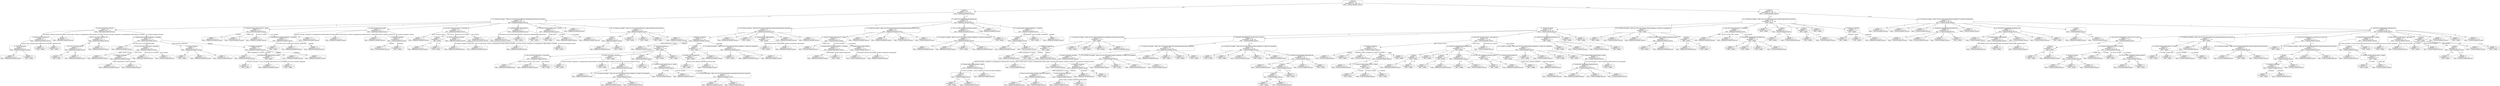 digraph "дерево решений" {
	node [shape=box style=rounded]
	node1 [label="2. Возраст
samples = 555
distribution: [187, 189, 179]
label = злокачественная опухоль"]
	node2 [label="2. Возраст
samples = 225
distribution: [153, 20, 52]
label = доброкачественная опухоль"]
	node1 -> node2 [label="< 44"]
	node3 [label="17. В течение последних 7 дней, как часто Вы практиковали умеренные физические нагрузки?
samples = 136
distribution: [108, 5, 23]
label = доброкачественная опухоль"]
	node2 -> node3 [label="< 37"]
	node4 [label="29. Каков тип Вашего питания?
samples = 56
distribution: [43, 3, 10]
label = доброкачественная опухоль"]
	node3 -> node4 [label=0]
	node5 [label="5. В какой семье Вы выросли?
samples = 9
distribution: [6, 0, 3]
label = доброкачественная опухоль"]
	node4 -> node5 [label="регулярного режима питания нет"]
	node6 [label="31. Количество родов
samples = 7
distribution: [6, 0, 1]
label = доброкачественная опухоль"]
	node5 -> node6 [label="полная семья, кровные родители"]
	node7 [label="samples = 6
distribution: [6, 0, 0]
label = доброкачественная опухоль"]
	node6 -> node7 [label=0]
	node8 [label="samples = 1
distribution: [0, 0, 1]
label = норма"]
	node6 -> node8 [label=1]
	node9 [label="samples = 1
distribution: [0, 0, 1]
label = норма"]
	node5 -> node9 [label="мать/отец одиночка"]
	node10 [label="samples = 1
distribution: [0, 0, 1]
label = норма"]
	node5 -> node10 [label="мачеха/отчим"]
	node11 [label="samples = 2
distribution: [2, 0, 0]
label = доброкачественная опухоль"]
	node4 -> node11 [label="дома готовлю редко, питаюсь в предприятиях общественного питания"]
	node12 [label="pre20. Есть ответ на вопрос 20?
samples = 25
distribution: [23, 0, 2]
label = доброкачественная опухоль"]
	node4 -> node12 [label="3-разовое питание, домашнее и в предприятиях общественного питания"]
	node13 [label="8. Есть ли у Вас дети (да/нет)?
samples = 4
distribution: [2, 0, 2]
label = доброкачественная опухоль"]
	node12 -> node13 [label="нет"]
	node14 [label="samples = 2
distribution: [0, 0, 2]
label = норма"]
	node13 -> node14 [label="нет"]
	node15 [label="samples = 2
distribution: [2, 0, 0]
label = доброкачественная опухоль"]
	node13 -> node15 [label="да"]
	node16 [label="samples = 21
distribution: [21, 0, 0]
label = доброкачественная опухоль"]
	node12 -> node16 [label="да"]
	node17 [label="13. Каковы Ваши взаимоотношения с соседями?
samples = 20
distribution: [12, 3, 5]
label = доброкачественная опухоль"]
	node4 -> node17 [label="3-4-разовое домашнее питание"]
	node18 [label="samples = 1
distribution: [1, 0, 0]
label = доброкачественная опухоль"]
	node17 -> node18 [label="я не знаю своих соседей"]
	node19 [label="14. Как часто Вы встречаетесь с друзьями?
samples = 7
distribution: [5, 2, 0]
label = доброкачественная опухоль"]
	node17 -> node19 [label="нейтральные"]
	node20 [label="samples = 3
distribution: [3, 0, 0]
label = доброкачественная опухоль"]
	node19 -> node20 [label="реже, чем раз в месяц"]
	node21 [label="3. Семейное положение
samples = 2
distribution: [1, 1, 0]
label = доброкачественная опухоль"]
	node19 -> node21 [label="раз в месяц"]
	node22 [label="samples = 1
distribution: [1, 0, 0]
label = доброкачественная опухоль"]
	node21 -> node22 [label="имею гражданского супруга"]
	node23 [label="samples = 1
distribution: [0, 1, 0]
label = злокачественная опухоль"]
	node21 -> node23 [label="замужем"]
	node24 [label="samples = 1
distribution: [1, 0, 0]
label = доброкачественная опухоль"]
	node19 -> node24 [label="несколько раз в неделю"]
	node25 [label="samples = 1
distribution: [0, 1, 0]
label = злокачественная опухоль"]
	node19 -> node25 [label="раз в неделю"]
	node26 [label="31. Количество родов
samples = 3
distribution: [1, 1, 1]
label = доброкачественная опухоль"]
	node17 -> node26 [label="очень хорошие, дружеские"]
	node27 [label="samples = 1
distribution: [0, 0, 1]
label = норма"]
	node26 -> node27 [label=0]
	node28 [label="samples = 1
distribution: [1, 0, 0]
label = доброкачественная опухоль"]
	node26 -> node28 [label=1]
	node29 [label="samples = 1
distribution: [0, 1, 0]
label = злокачественная опухоль"]
	node26 -> node29 [label=2]
	node30 [label="3. Семейное положение
samples = 9
distribution: [5, 0, 4]
label = доброкачественная опухоль"]
	node17 -> node30 [label="хорошие"]
	node31 [label="samples = 1
distribution: [1, 0, 0]
label = доброкачественная опухоль"]
	node30 -> node31 [label="имею гражданского супруга"]
	node32 [label="28. Каковы Ваши предпочтения в пище?
samples = 5
distribution: [1, 0, 4]
label = норма"]
	node30 -> node32 [label="замужем"]
	node33 [label="samples = 1
distribution: [0, 0, 1]
label = норма"]
	node32 -> node33 [label="я ем мясо или рыбу 2-3 раза в неделю"]
	node34 [label="samples = 1
distribution: [1, 0, 0]
label = доброкачественная опухоль"]
	node32 -> node34 [label="я практически не ем мясо/рыбу"]
	node35 [label="samples = 3
distribution: [0, 0, 3]
label = норма"]
	node32 -> node35 [label="я ем мясо или рыбу ежедневно"]
	node36 [label="samples = 2
distribution: [2, 0, 0]
label = доброкачественная опухоль"]
	node30 -> node36 [label="одинока"]
	node37 [label="samples = 1
distribution: [1, 0, 0]
label = доброкачественная опухоль"]
	node30 -> node37 [label="разведена"]
	node38 [label="12. Сколько человек живут вместе с Вами?
samples = 15
distribution: [13, 1, 1]
label = доброкачественная опухоль"]
	node3 -> node38 [label=1]
	node39 [label="samples = 1
distribution: [1, 0, 0]
label = доброкачественная опухоль"]
	node38 -> node39 [label="1 человек"]
	node40 [label="samples = 1
distribution: [0, 1, 0]
label = злокачественная опухоль"]
	node38 -> node40 [label="я живу одна"]
	node41 [label="samples = 4
distribution: [4, 0, 0]
label = доброкачественная опухоль"]
	node38 -> node41 [label="4 и более человек"]
	node42 [label="13. Каковы Ваши взаимоотношения с соседями?
samples = 9
distribution: [8, 0, 1]
label = доброкачественная опухоль"]
	node38 -> node42 [label="2-3 человека"]
	node43 [label="samples = 1
distribution: [0, 0, 1]
label = норма"]
	node42 -> node43 [label="я не знаю своих соседей"]
	node44 [label="samples = 3
distribution: [3, 0, 0]
label = доброкачественная опухоль"]
	node42 -> node44 [label="очень хорошие, дружеские"]
	node45 [label="samples = 5
distribution: [5, 0, 0]
label = доброкачественная опухоль"]
	node42 -> node45 [label="хорошие"]
	node46 [label="29. Каков тип Вашего питания?
samples = 16
distribution: [14, 1, 1]
label = доброкачественная опухоль"]
	node3 -> node46 [label=2]
	node47 [label="samples = 11
distribution: [11, 0, 0]
label = доброкачественная опухоль"]
	node46 -> node47 [label="3-разовое питание, домашнее и в предприятиях общественного питания"]
	node48 [label="samples = 1
distribution: [1, 0, 0]
label = доброкачественная опухоль"]
	node46 -> node48 [label="дома готовлю редко, питаюсь в предприятиях общественного питания"]
	node49 [label="samples = 2
distribution: [2, 0, 0]
label = доброкачественная опухоль"]
	node46 -> node49 [label="регулярного режима питания нет"]
	node50 [label="3. Семейное положение
samples = 2
distribution: [0, 1, 1]
label = злокачественная опухоль"]
	node46 -> node50 [label="3-4-разовое домашнее питание"]
	node51 [label="samples = 1
distribution: [0, 1, 0]
label = злокачественная опухоль"]
	node50 -> node51 [label="одинока"]
	node52 [label="samples = 1
distribution: [0, 0, 1]
label = норма"]
	node50 -> node52 [label="разведена"]
	node53 [label="14. Как часто Вы встречаетесь с друзьями?
samples = 16
distribution: [12, 0, 4]
label = доброкачественная опухоль"]
	node3 -> node53 [label=3]
	node54 [label="samples = 3
distribution: [3, 0, 0]
label = доброкачественная опухоль"]
	node53 -> node54 [label="реже, чем раз в месяц"]
	node55 [label="2. Возраст
samples = 4
distribution: [1, 0, 3]
label = норма"]
	node53 -> node55 [label="раз в месяц"]
	node56 [label="samples = 1
distribution: [1, 0, 0]
label = доброкачественная опухоль"]
	node55 -> node56 [label="< 34"]
	node57 [label="samples = 3
distribution: [0, 0, 3]
label = норма"]
	node55 -> node57 [label=">= 34"]
	node58 [label="29. Каков тип Вашего питания?
samples = 4
distribution: [3, 0, 1]
label = доброкачественная опухоль"]
	node53 -> node58 [label="несколько раз в неделю"]
	node59 [label="samples = 1
distribution: [1, 0, 0]
label = доброкачественная опухоль"]
	node58 -> node59 [label="регулярного режима питания нет"]
	node60 [label="samples = 1
distribution: [1, 0, 0]
label = доброкачественная опухоль"]
	node58 -> node60 [label="дома готовлю редко, питаюсь в предприятиях общественного питания"]
	node61 [label="samples = 1
distribution: [1, 0, 0]
label = доброкачественная опухоль"]
	node58 -> node61 [label="3-разовое питание, домашнее и в предприятиях общественного питания"]
	node62 [label="samples = 1
distribution: [0, 0, 1]
label = норма"]
	node58 -> node62 [label="3-4-разовое домашнее питание"]
	node63 [label="samples = 5
distribution: [5, 0, 0]
label = доброкачественная опухоль"]
	node53 -> node63 [label="раз в неделю"]
	node64 [label="19. Уровень Вашего образования?
samples = 11
distribution: [9, 0, 2]
label = доброкачественная опухоль"]
	node3 -> node64 [label=4]
	node65 [label="samples = 9
distribution: [9, 0, 0]
label = доброкачественная опухоль"]
	node64 -> node65 [label="законченное высшее образование"]
	node66 [label="samples = 1
distribution: [0, 0, 1]
label = норма"]
	node64 -> node66 [label="среднее специальное образование"]
	node67 [label="samples = 1
distribution: [0, 0, 1]
label = норма"]
	node64 -> node67 [label="средняя школа"]
	node68 [label="12. Сколько человек живут вместе с Вами?
samples = 6
distribution: [5, 0, 1]
label = доброкачественная опухоль"]
	node3 -> node68 [label=5]
	node69 [label="samples = 1
distribution: [0, 0, 1]
label = норма"]
	node68 -> node69 [label="я живу одна"]
	node70 [label="samples = 4
distribution: [4, 0, 0]
label = доброкачественная опухоль"]
	node68 -> node70 [label="1 человек"]
	node71 [label="samples = 1
distribution: [1, 0, 0]
label = доброкачественная опухоль"]
	node68 -> node71 [label="2-3 человека"]
	node72 [label="samples = 5
distribution: [5, 0, 0]
label = доброкачественная опухоль"]
	node3 -> node72 [label=6]
	node73 [label="16. В течение последних 7 дней, как часто Вы практиковали тяжелые физические нагрузки?
samples = 11
distribution: [7, 0, 4]
label = доброкачественная опухоль"]
	node3 -> node73 [label=7]
	node74 [label="2. Возраст
samples = 4
distribution: [3, 0, 1]
label = доброкачественная опухоль"]
	node73 -> node74 [label=0]
	node75 [label="samples = 3
distribution: [3, 0, 0]
label = доброкачественная опухоль"]
	node74 -> node75 [label="< 31"]
	node76 [label="samples = 1
distribution: [0, 0, 1]
label = норма"]
	node74 -> node76 [label=">= 31"]
	node77 [label="samples = 1
distribution: [0, 0, 1]
label = норма"]
	node73 -> node77 [label=2]
	node78 [label="samples = 1
distribution: [0, 0, 1]
label = норма"]
	node73 -> node78 [label=3]
	node79 [label="samples = 1
distribution: [0, 0, 1]
label = норма"]
	node73 -> node79 [label=4]
	node80 [label="samples = 4
distribution: [4, 0, 0]
label = доброкачественная опухоль"]
	node73 -> node80 [label=7]
	node81 [label="32. Количество прерванных беременностей
samples = 89
distribution: [45, 15, 29]
label = доброкачественная опухоль"]
	node2 -> node81 [label=">= 37"]
	node82 [label="16. В течение последних 7 дней, как часто Вы практиковали тяжелые физические нагрузки?
samples = 54
distribution: [27, 5, 22]
label = доброкачественная опухоль"]
	node81 -> node82 [label=0]
	node83 [label="3. Семейное положение
samples = 41
distribution: [21, 5, 15]
label = доброкачественная опухоль"]
	node82 -> node83 [label=0]
	node84 [label="samples = 6
distribution: [6, 0, 0]
label = доброкачественная опухоль"]
	node83 -> node84 [label="имею гражданского супруга"]
	node85 [label="31. Количество родов
samples = 23
distribution: [9, 4, 10]
label = норма"]
	node83 -> node85 [label="замужем"]
	node86 [label="14. Как часто Вы встречаетесь с друзьями?
samples = 5
distribution: [4, 0, 1]
label = доброкачественная опухоль"]
	node85 -> node86 [label=0]
	node87 [label="samples = 1
distribution: [1, 0, 0]
label = доброкачественная опухоль"]
	node86 -> node87 [label="реже, чем раз в месяц"]
	node88 [label="samples = 3
distribution: [3, 0, 0]
label = доброкачественная опухоль"]
	node86 -> node88 [label="раз в месяц"]
	node89 [label="samples = 1
distribution: [0, 0, 1]
label = норма"]
	node86 -> node89 [label="раз в неделю"]
	node90 [label="29. Каков тип Вашего питания?
samples = 7
distribution: [2, 2, 3]
label = норма"]
	node85 -> node90 [label=1]
	node91 [label="samples = 2
distribution: [0, 0, 2]
label = норма"]
	node90 -> node91 [label="3-разовое питание, домашнее и в предприятиях общественного питания"]
	node92 [label="samples = 1
distribution: [0, 0, 1]
label = норма"]
	node90 -> node92 [label="регулярного режима питания нет"]
	node93 [label="2. Возраст
samples = 4
distribution: [2, 2, 0]
label = доброкачественная опухоль"]
	node90 -> node93 [label="3-4-разовое домашнее питание"]
	node94 [label="samples = 1
distribution: [1, 0, 0]
label = доброкачественная опухоль"]
	node93 -> node94 [label="< 40"]
	node95 [label="18. В течение последних 7 дней, как часто Вы ходили пешком минимум 10 минут без перерыва?
samples = 3
distribution: [1, 2, 0]
label = злокачественная опухоль"]
	node93 -> node95 [label=">= 40"]
	node96 [label="samples = 1
distribution: [1, 0, 0]
label = доброкачественная опухоль"]
	node95 -> node96 [label=3]
	node97 [label="samples = 2
distribution: [0, 2, 0]
label = злокачественная опухоль"]
	node95 -> node97 [label=7]
	node98 [label="2. Возраст
samples = 8
distribution: [3, 2, 3]
label = доброкачественная опухоль"]
	node85 -> node98 [label=2]
	node99 [label="samples = 3
distribution: [0, 0, 3]
label = норма"]
	node98 -> node99 [label="< 39"]
	node100 [label="12. Сколько человек живут вместе с Вами?
samples = 5
distribution: [3, 2, 0]
label = доброкачественная опухоль"]
	node98 -> node100 [label=">= 39"]
	node101 [label="samples = 1
distribution: [0, 1, 0]
label = злокачественная опухоль"]
	node100 -> node101 [label="1 человек"]
	node102 [label="samples = 2
distribution: [2, 0, 0]
label = доброкачественная опухоль"]
	node100 -> node102 [label="4 и более человек"]
	node103 [label="17. В течение последних 7 дней, как часто Вы практиковали умеренные физические нагрузки?
samples = 2
distribution: [1, 1, 0]
label = доброкачественная опухоль"]
	node100 -> node103 [label="2-3 человека"]
	node104 [label="samples = 1
distribution: [1, 0, 0]
label = доброкачественная опухоль"]
	node103 -> node104 [label=0]
	node105 [label="samples = 1
distribution: [0, 1, 0]
label = злокачественная опухоль"]
	node103 -> node105 [label=2]
	node106 [label="samples = 2
distribution: [0, 0, 2]
label = норма"]
	node85 -> node106 [label=3]
	node107 [label="samples = 1
distribution: [0, 0, 1]
label = норма"]
	node85 -> node107 [label=4]
	node108 [label="2. Возраст
samples = 7
distribution: [2, 1, 4]
label = норма"]
	node83 -> node108 [label="одинока"]
	node109 [label="5. В какой семье Вы выросли?
samples = 5
distribution: [0, 1, 4]
label = норма"]
	node108 -> node109 [label="< 41"]
	node110 [label="samples = 4
distribution: [0, 0, 4]
label = норма"]
	node109 -> node110 [label="полная семья, кровные родители"]
	node111 [label="samples = 1
distribution: [0, 1, 0]
label = злокачественная опухоль"]
	node109 -> node111 [label="в детском доме"]
	node112 [label="samples = 2
distribution: [2, 0, 0]
label = доброкачественная опухоль"]
	node108 -> node112 [label=">= 41"]
	node113 [label="18. В течение последних 7 дней, как часто Вы ходили пешком минимум 10 минут без перерыва?
samples = 5
distribution: [4, 0, 1]
label = доброкачественная опухоль"]
	node83 -> node113 [label="разведена"]
	node114 [label="samples = 1
distribution: [0, 0, 1]
label = норма"]
	node113 -> node114 [label=3]
	node115 [label="samples = 1
distribution: [1, 0, 0]
label = доброкачественная опухоль"]
	node113 -> node115 [label=5]
	node116 [label="samples = 3
distribution: [3, 0, 0]
label = доброкачественная опухоль"]
	node113 -> node116 [label=7]
	node117 [label="samples = 2
distribution: [2, 0, 0]
label = доброкачественная опухоль"]
	node82 -> node117 [label=1]
	node118 [label="samples = 5
distribution: [0, 0, 5]
label = норма"]
	node82 -> node118 [label=2]
	node119 [label="19. Уровень Вашего образования?
samples = 3
distribution: [1, 0, 2]
label = норма"]
	node82 -> node119 [label=3]
	node120 [label="samples = 2
distribution: [0, 0, 2]
label = норма"]
	node119 -> node120 [label="законченное высшее образование"]
	node121 [label="samples = 1
distribution: [1, 0, 0]
label = доброкачественная опухоль"]
	node119 -> node121 [label="среднее специальное образование"]
	node122 [label="samples = 1
distribution: [1, 0, 0]
label = доброкачественная опухоль"]
	node82 -> node122 [label=4]
	node123 [label="samples = 2
distribution: [2, 0, 0]
label = доброкачественная опухоль"]
	node82 -> node123 [label=7]
	node124 [label="17. В течение последних 7 дней, как часто Вы практиковали умеренные физические нагрузки?
samples = 18
distribution: [9, 8, 1]
label = доброкачественная опухоль"]
	node81 -> node124 [label=1]
	node125 [label="12. Сколько человек живут вместе с Вами?
samples = 9
distribution: [3, 5, 1]
label = злокачественная опухоль"]
	node124 -> node125 [label=0]
	node126 [label="samples = 1
distribution: [0, 1, 0]
label = злокачественная опухоль"]
	node125 -> node126 [label="я живу одна"]
	node127 [label="13. Каковы Ваши взаимоотношения с соседями?
samples = 3
distribution: [2, 0, 1]
label = доброкачественная опухоль"]
	node125 -> node127 [label="4 и более человек"]
	node128 [label="samples = 2
distribution: [2, 0, 0]
label = доброкачественная опухоль"]
	node127 -> node128 [label="нейтральные"]
	node129 [label="samples = 1
distribution: [0, 0, 1]
label = норма"]
	node127 -> node129 [label="очень хорошие, дружеские"]
	node130 [label="19. Уровень Вашего образования?
samples = 5
distribution: [1, 4, 0]
label = злокачественная опухоль"]
	node125 -> node130 [label="2-3 человека"]
	node131 [label="samples = 4
distribution: [0, 4, 0]
label = злокачественная опухоль"]
	node130 -> node131 [label="законченное высшее образование"]
	node132 [label="samples = 1
distribution: [1, 0, 0]
label = доброкачественная опухоль"]
	node130 -> node132 [label="среднее специальное образование"]
	node133 [label="samples = 1
distribution: [1, 0, 0]
label = доброкачественная опухоль"]
	node124 -> node133 [label=1]
	node134 [label="samples = 5
distribution: [5, 0, 0]
label = доброкачественная опухоль"]
	node124 -> node134 [label=2]
	node135 [label="samples = 2
distribution: [0, 2, 0]
label = злокачественная опухоль"]
	node124 -> node135 [label=3]
	node136 [label="samples = 1
distribution: [0, 1, 0]
label = злокачественная опухоль"]
	node124 -> node136 [label=6]
	node137 [label="15. Есть ли у Вас домашние питомцы (да/нет)?
samples = 11
distribution: [6, 0, 5]
label = доброкачественная опухоль"]
	node81 -> node137 [label=2]
	node138 [label="18. В течение последних 7 дней, как часто Вы ходили пешком минимум 10 минут без перерыва?
samples = 7
distribution: [6, 0, 1]
label = доброкачественная опухоль"]
	node137 -> node138 [label="нет"]
	node139 [label="samples = 1
distribution: [1, 0, 0]
label = доброкачественная опухоль"]
	node138 -> node139 [label=4]
	node140 [label="samples = 1
distribution: [1, 0, 0]
label = доброкачественная опухоль"]
	node138 -> node140 [label=5]
	node141 [label="samples = 1
distribution: [0, 0, 1]
label = норма"]
	node138 -> node141 [label=6]
	node142 [label="samples = 4
distribution: [4, 0, 0]
label = доброкачественная опухоль"]
	node138 -> node142 [label=7]
	node143 [label="samples = 4
distribution: [0, 0, 4]
label = норма"]
	node137 -> node143 [label="да"]
	node144 [label="samples = 1
distribution: [1, 0, 0]
label = доброкачественная опухоль"]
	node81 -> node144 [label=3]
	node145 [label="13. Каковы Ваши взаимоотношения с соседями?
samples = 5
distribution: [2, 2, 1]
label = доброкачественная опухоль"]
	node81 -> node145 [label=4]
	node146 [label="2. Возраст
samples = 3
distribution: [1, 2, 0]
label = злокачественная опухоль"]
	node145 -> node146 [label="нейтральные"]
	node147 [label="samples = 1
distribution: [1, 0, 0]
label = доброкачественная опухоль"]
	node146 -> node147 [label="< 42"]
	node148 [label="samples = 2
distribution: [0, 2, 0]
label = злокачественная опухоль"]
	node146 -> node148 [label=">= 42"]
	node149 [label="samples = 1
distribution: [0, 0, 1]
label = норма"]
	node145 -> node149 [label="очень хорошие, дружеские"]
	node150 [label="samples = 1
distribution: [1, 0, 0]
label = доброкачественная опухоль"]
	node145 -> node150 [label="хорошие"]
	node151 [label="2. Возраст
samples = 330
distribution: [34, 169, 127]
label = злокачественная опухоль"]
	node1 -> node151 [label=">= 44"]
	node152 [label="16. В течение последних 7 дней, как часто Вы практиковали тяжелые физические нагрузки?
samples = 195
distribution: [31, 76, 88]
label = норма"]
	node151 -> node152 [label="< 62"]
	node153 [label="31. Количество родов
samples = 156
distribution: [24, 70, 62]
label = злокачественная опухоль"]
	node152 -> node153 [label=0]
	node154 [label="17. В течение последних 7 дней, как часто Вы практиковали умеренные физические нагрузки?
samples = 14
distribution: [5, 0, 9]
label = норма"]
	node153 -> node154 [label=0]
	node155 [label="3. Семейное положение
samples = 6
distribution: [2, 0, 4]
label = норма"]
	node154 -> node155 [label=0]
	node156 [label="samples = 1
distribution: [1, 0, 0]
label = доброкачественная опухоль"]
	node155 -> node156 [label="имею гражданского супруга"]
	node157 [label="samples = 4
distribution: [0, 0, 4]
label = норма"]
	node155 -> node157 [label="замужем"]
	node158 [label="samples = 1
distribution: [1, 0, 0]
label = доброкачественная опухоль"]
	node155 -> node158 [label="одинока"]
	node159 [label="samples = 1
distribution: [0, 0, 1]
label = норма"]
	node154 -> node159 [label=1]
	node160 [label="samples = 2
distribution: [0, 0, 2]
label = норма"]
	node154 -> node160 [label=2]
	node161 [label="samples = 2
distribution: [0, 0, 2]
label = норма"]
	node154 -> node161 [label=3]
	node162 [label="samples = 3
distribution: [3, 0, 0]
label = доброкачественная опухоль"]
	node154 -> node162 [label=5]
	node163 [label="22. Как долго Вы проживаете в этом месте (в годах)?
samples = 68
distribution: [14, 36, 18]
label = злокачественная опухоль"]
	node153 -> node163 [label=1]
	node164 [label="17. В течение последних 7 дней, как часто Вы практиковали умеренные физические нагрузки?
samples = 36
distribution: [13, 13, 10]
label = доброкачественная опухоль"]
	node163 -> node164 [label="< 25"]
	node165 [label="29. Каков тип Вашего питания?
samples = 24
distribution: [11, 10, 3]
label = доброкачественная опухоль"]
	node164 -> node165 [label=0]
	node166 [label="28. Каковы Ваши предпочтения в пище?
samples = 5
distribution: [3, 1, 1]
label = доброкачественная опухоль"]
	node165 -> node166 [label="3-разовое питание, домашнее и в предприятиях общественного питания"]
	node167 [label="2. Возраст
samples = 2
distribution: [0, 1, 1]
label = злокачественная опухоль"]
	node166 -> node167 [label="я ем мясо или рыбу 2-3 раза в неделю"]
	node168 [label="samples = 1
distribution: [0, 0, 1]
label = норма"]
	node167 -> node168 [label="< 53"]
	node169 [label="samples = 1
distribution: [0, 1, 0]
label = злокачественная опухоль"]
	node167 -> node169 [label=">= 53"]
	node170 [label="samples = 3
distribution: [3, 0, 0]
label = доброкачественная опухоль"]
	node166 -> node170 [label="я ем мясо или рыбу ежедневно"]
	node171 [label="samples = 1
distribution: [0, 1, 0]
label = злокачественная опухоль"]
	node165 -> node171 [label="дома готовлю редко, питаюсь в предприятиях общественного питания"]
	node172 [label="samples = 5
distribution: [0, 5, 0]
label = злокачественная опухоль"]
	node165 -> node172 [label="регулярного режима питания нет"]
	node173 [label="3. Семейное положение
samples = 13
distribution: [8, 3, 2]
label = доброкачественная опухоль"]
	node165 -> node173 [label="3-4-разовое домашнее питание"]
	node174 [label="6. Жив ли хотя бы один из Ваших родителей (да/нет)?
samples = 3
distribution: [2, 1, 0]
label = доброкачественная опухоль"]
	node173 -> node174 [label="имею гражданского супруга"]
	node175 [label="samples = 2
distribution: [2, 0, 0]
label = доброкачественная опухоль"]
	node174 -> node175 [label="нет"]
	node176 [label="samples = 1
distribution: [0, 1, 0]
label = злокачественная опухоль"]
	node174 -> node176 [label="да"]
	node177 [label="5. В какой семье Вы выросли?
samples = 3
distribution: [0, 2, 1]
label = злокачественная опухоль"]
	node173 -> node177 [label="замужем"]
	node178 [label="samples = 2
distribution: [0, 2, 0]
label = злокачественная опухоль"]
	node177 -> node178 [label="полная семья, кровные родители"]
	node179 [label="samples = 1
distribution: [0, 0, 1]
label = норма"]
	node177 -> node179 [label="мачеха/отчим"]
	node180 [label="samples = 6
distribution: [6, 0, 0]
label = доброкачественная опухоль"]
	node173 -> node180 [label="разведена"]
	node181 [label="samples = 1
distribution: [0, 0, 1]
label = норма"]
	node173 -> node181 [label="вдова"]
	node182 [label="18. В течение последних 7 дней, как часто Вы ходили пешком минимум 10 минут без перерыва?
samples = 5
distribution: [1, 3, 1]
label = злокачественная опухоль"]
	node164 -> node182 [label=1]
	node183 [label="samples = 1
distribution: [0, 1, 0]
label = злокачественная опухоль"]
	node182 -> node183 [label=1]
	node184 [label="samples = 1
distribution: [0, 0, 1]
label = норма"]
	node182 -> node184 [label=2]
	node185 [label="samples = 1
distribution: [1, 0, 0]
label = доброкачественная опухоль"]
	node182 -> node185 [label=3]
	node186 [label="samples = 2
distribution: [0, 2, 0]
label = злокачественная опухоль"]
	node182 -> node186 [label=7]
	node187 [label="samples = 1
distribution: [1, 0, 0]
label = доброкачественная опухоль"]
	node164 -> node187 [label=2]
	node188 [label="samples = 3
distribution: [0, 0, 3]
label = норма"]
	node164 -> node188 [label=3]
	node189 [label="samples = 2
distribution: [0, 0, 2]
label = норма"]
	node164 -> node189 [label=5]
	node190 [label="samples = 1
distribution: [0, 0, 1]
label = норма"]
	node164 -> node190 [label=7]
	node191 [label="18. В течение последних 7 дней, как часто Вы ходили пешком минимум 10 минут без перерыва?
samples = 32
distribution: [1, 23, 8]
label = злокачественная опухоль"]
	node163 -> node191 [label=">= 25"]
	node192 [label="samples = 1
distribution: [0, 0, 1]
label = норма"]
	node191 -> node192 [label=0]
	node193 [label="samples = 1
distribution: [0, 0, 1]
label = норма"]
	node191 -> node193 [label=2]
	node194 [label="samples = 3
distribution: [0, 3, 0]
label = злокачественная опухоль"]
	node191 -> node194 [label=3]
	node195 [label="samples = 1
distribution: [0, 0, 1]
label = норма"]
	node191 -> node195 [label=5]
	node196 [label="samples = 1
distribution: [1, 0, 0]
label = доброкачественная опухоль"]
	node191 -> node196 [label=6]
	node197 [label="32. Количество прерванных беременностей
samples = 25
distribution: [0, 20, 5]
label = злокачественная опухоль"]
	node191 -> node197 [label=7]
	node198 [label="samples = 8
distribution: [0, 8, 0]
label = злокачественная опухоль"]
	node197 -> node198 [label=0]
	node199 [label="2. Возраст
samples = 11
distribution: [0, 7, 4]
label = злокачественная опухоль"]
	node197 -> node199 [label=1]
	node200 [label="2. Возраст
samples = 8
distribution: [0, 7, 1]
label = злокачественная опухоль"]
	node199 -> node200 [label="< 59"]
	node201 [label="samples = 1
distribution: [0, 0, 1]
label = норма"]
	node200 -> node201 [label="< 54"]
	node202 [label="samples = 7
distribution: [0, 7, 0]
label = злокачественная опухоль"]
	node200 -> node202 [label=">= 54"]
	node203 [label="samples = 3
distribution: [0, 0, 3]
label = норма"]
	node199 -> node203 [label=">= 59"]
	node204 [label="samples = 5
distribution: [0, 5, 0]
label = злокачественная опухоль"]
	node197 -> node204 [label=3]
	node205 [label="samples = 1
distribution: [0, 0, 1]
label = норма"]
	node197 -> node205 [label=4]
	node206 [label="14. Как часто Вы встречаетесь с друзьями?
samples = 64
distribution: [5, 31, 28]
label = злокачественная опухоль"]
	node153 -> node206 [label=2]
	node207 [label="3. Семейное положение
samples = 24
distribution: [0, 15, 9]
label = злокачественная опухоль"]
	node206 -> node207 [label="реже, чем раз в месяц"]
	node208 [label="samples = 2
distribution: [0, 2, 0]
label = злокачественная опухоль"]
	node207 -> node208 [label="одинока"]
	node209 [label="samples = 3
distribution: [0, 0, 3]
label = норма"]
	node207 -> node209 [label="разведена"]
	node210 [label="samples = 2
distribution: [0, 2, 0]
label = злокачественная опухоль"]
	node207 -> node210 [label="имею гражданского супруга"]
	node211 [label="2. Возраст
samples = 15
distribution: [0, 11, 4]
label = злокачественная опухоль"]
	node207 -> node211 [label="замужем"]
	node212 [label="samples = 9
distribution: [0, 9, 0]
label = злокачественная опухоль"]
	node211 -> node212 [label="< 56"]
	node213 [label="12. Сколько человек живут вместе с Вами?
samples = 6
distribution: [0, 2, 4]
label = норма"]
	node211 -> node213 [label=">= 56"]
	node214 [label="samples = 3
distribution: [0, 0, 3]
label = норма"]
	node213 -> node214 [label="1 человек"]
	node215 [label="samples = 2
distribution: [0, 2, 0]
label = злокачественная опухоль"]
	node213 -> node215 [label="4 и более человек"]
	node216 [label="samples = 1
distribution: [0, 0, 1]
label = норма"]
	node213 -> node216 [label="2-3 человека"]
	node217 [label="samples = 2
distribution: [0, 0, 2]
label = норма"]
	node207 -> node217 [label="вдова"]
	node218 [label="32. Количество прерванных беременностей
samples = 19
distribution: [4, 3, 12]
label = норма"]
	node206 -> node218 [label="раз в месяц"]
	node219 [label="2. Возраст
samples = 3
distribution: [1, 0, 2]
label = норма"]
	node218 -> node219 [label=0]
	node220 [label="samples = 1
distribution: [1, 0, 0]
label = доброкачественная опухоль"]
	node219 -> node220 [label="< 46"]
	node221 [label="samples = 2
distribution: [0, 0, 2]
label = норма"]
	node219 -> node221 [label=">= 46"]
	node222 [label="samples = 3
distribution: [0, 0, 3]
label = норма"]
	node218 -> node222 [label=1]
	node223 [label="2. Возраст
samples = 3
distribution: [1, 0, 2]
label = норма"]
	node218 -> node223 [label=2]
	node224 [label="samples = 2
distribution: [0, 0, 2]
label = норма"]
	node223 -> node224 [label="< 54"]
	node225 [label="samples = 1
distribution: [1, 0, 0]
label = доброкачественная опухоль"]
	node223 -> node225 [label=">= 54"]
	node226 [label="2. Возраст
samples = 4
distribution: [0, 3, 1]
label = злокачественная опухоль"]
	node218 -> node226 [label=3]
	node227 [label="samples = 1
distribution: [0, 0, 1]
label = норма"]
	node226 -> node227 [label="< 55"]
	node228 [label="samples = 3
distribution: [0, 3, 0]
label = злокачественная опухоль"]
	node226 -> node228 [label=">= 55"]
	node229 [label="15. Есть ли у Вас домашние питомцы (да/нет)?
samples = 3
distribution: [1, 0, 2]
label = норма"]
	node218 -> node229 [label=4]
	node230 [label="samples = 2
distribution: [0, 0, 2]
label = норма"]
	node229 -> node230 [label="нет"]
	node231 [label="samples = 1
distribution: [1, 0, 0]
label = доброкачественная опухоль"]
	node229 -> node231 [label="да"]
	node232 [label="5. В какой семье Вы выросли?
samples = 3
distribution: [1, 0, 2]
label = норма"]
	node218 -> node232 [label=5]
	node233 [label="samples = 2
distribution: [0, 0, 2]
label = норма"]
	node232 -> node233 [label="полная семья, кровные родители"]
	node234 [label="samples = 1
distribution: [1, 0, 0]
label = доброкачественная опухоль"]
	node232 -> node234 [label="мать/отец одиночка"]
	node235 [label="samples = 4
distribution: [0, 4, 0]
label = злокачественная опухоль"]
	node206 -> node235 [label="несколько раз в неделю"]
	node236 [label="18. В течение последних 7 дней, как часто Вы ходили пешком минимум 10 минут без перерыва?
samples = 17
distribution: [1, 9, 7]
label = злокачественная опухоль"]
	node206 -> node236 [label="раз в неделю"]
	node237 [label="samples = 2
distribution: [0, 0, 2]
label = норма"]
	node236 -> node237 [label=2]
	node238 [label="samples = 4
distribution: [0, 4, 0]
label = злокачественная опухоль"]
	node236 -> node238 [label=3]
	node239 [label="samples = 2
distribution: [0, 0, 2]
label = норма"]
	node236 -> node239 [label=4]
	node240 [label="samples = 1
distribution: [0, 0, 1]
label = норма"]
	node236 -> node240 [label=5]
	node241 [label="28. Каковы Ваши предпочтения в пище?
samples = 8
distribution: [1, 5, 2]
label = злокачественная опухоль"]
	node236 -> node241 [label=7]
	node242 [label="32. Количество прерванных беременностей
samples = 6
distribution: [1, 5, 0]
label = злокачественная опухоль"]
	node241 -> node242 [label="я ем мясо или рыбу 2-3 раза в неделю"]
	node243 [label="samples = 1
distribution: [0, 1, 0]
label = злокачественная опухоль"]
	node242 -> node243 [label=0]
	node244 [label="samples = 1
distribution: [1, 0, 0]
label = доброкачественная опухоль"]
	node242 -> node244 [label=1]
	node245 [label="samples = 1
distribution: [0, 1, 0]
label = злокачественная опухоль"]
	node242 -> node245 [label=2]
	node246 [label="samples = 3
distribution: [0, 3, 0]
label = злокачественная опухоль"]
	node242 -> node246 [label=3]
	node247 [label="samples = 2
distribution: [0, 0, 2]
label = норма"]
	node241 -> node247 [label="я практически не ем мясо/рыбу"]
	node248 [label="32. Количество прерванных беременностей
samples = 8
distribution: [0, 3, 5]
label = норма"]
	node153 -> node248 [label=3]
	node249 [label="samples = 2
distribution: [0, 0, 2]
label = норма"]
	node248 -> node249 [label=0]
	node250 [label="samples = 1
distribution: [0, 1, 0]
label = злокачественная опухоль"]
	node248 -> node250 [label=2]
	node251 [label="samples = 2
distribution: [0, 2, 0]
label = злокачественная опухоль"]
	node248 -> node251 [label=3]
	node252 [label="samples = 3
distribution: [0, 0, 3]
label = норма"]
	node248 -> node252 [label=5]
	node253 [label="samples = 1
distribution: [0, 0, 1]
label = норма"]
	node153 -> node253 [label=4]
	node254 [label="samples = 1
distribution: [0, 0, 1]
label = норма"]
	node153 -> node254 [label=6]
	node255 [label="18. В течение последних 7 дней, как часто Вы ходили пешком минимум 10 минут без перерыва?
samples = 9
distribution: [3, 2, 4]
label = норма"]
	node152 -> node255 [label=1]
	node256 [label="samples = 1
distribution: [0, 0, 1]
label = норма"]
	node255 -> node256 [label=2]
	node257 [label="samples = 2
distribution: [0, 2, 0]
label = злокачественная опухоль"]
	node255 -> node257 [label=3]
	node258 [label="samples = 1
distribution: [1, 0, 0]
label = доброкачественная опухоль"]
	node255 -> node258 [label=4]
	node259 [label="6. Жив ли хотя бы один из Ваших родителей (да/нет)?
samples = 2
distribution: [1, 0, 1]
label = доброкачественная опухоль"]
	node255 -> node259 [label=5]
	node260 [label="samples = 1
distribution: [0, 0, 1]
label = норма"]
	node259 -> node260 [label="нет"]
	node261 [label="samples = 1
distribution: [1, 0, 0]
label = доброкачественная опухоль"]
	node259 -> node261 [label="да"]
	node262 [label="2. Возраст
samples = 3
distribution: [1, 0, 2]
label = норма"]
	node255 -> node262 [label=7]
	node263 [label="samples = 1
distribution: [1, 0, 0]
label = доброкачественная опухоль"]
	node262 -> node263 [label="< 45"]
	node264 [label="samples = 2
distribution: [0, 0, 2]
label = норма"]
	node262 -> node264 [label=">= 45"]
	node265 [label="14. Как часто Вы встречаетесь с друзьями?
samples = 7
distribution: [3, 1, 3]
label = доброкачественная опухоль"]
	node152 -> node265 [label=2]
	node266 [label="samples = 2
distribution: [2, 0, 0]
label = доброкачественная опухоль"]
	node265 -> node266 [label="реже, чем раз в месяц"]
	node267 [label="samples = 1
distribution: [1, 0, 0]
label = доброкачественная опухоль"]
	node265 -> node267 [label="раз в месяц"]
	node268 [label="32. Количество прерванных беременностей
samples = 4
distribution: [0, 1, 3]
label = норма"]
	node265 -> node268 [label="раз в неделю"]
	node269 [label="samples = 1
distribution: [0, 0, 1]
label = норма"]
	node268 -> node269 [label=0]
	node270 [label="samples = 1
distribution: [0, 0, 1]
label = норма"]
	node268 -> node270 [label=1]
	node271 [label="samples = 1
distribution: [0, 0, 1]
label = норма"]
	node268 -> node271 [label=2]
	node272 [label="samples = 1
distribution: [0, 1, 0]
label = злокачественная опухоль"]
	node268 -> node272 [label=3]
	node273 [label="samples = 6
distribution: [0, 0, 6]
label = норма"]
	node152 -> node273 [label=3]
	node274 [label="2. Возраст
samples = 2
distribution: [0, 1, 1]
label = злокачественная опухоль"]
	node152 -> node274 [label=4]
	node275 [label="samples = 1
distribution: [0, 0, 1]
label = норма"]
	node274 -> node275 [label="< 46"]
	node276 [label="samples = 1
distribution: [0, 1, 0]
label = злокачественная опухоль"]
	node274 -> node276 [label=">= 46"]
	node277 [label="2. Возраст
samples = 9
distribution: [0, 2, 7]
label = норма"]
	node152 -> node277 [label=5]
	node278 [label="samples = 7
distribution: [0, 0, 7]
label = норма"]
	node277 -> node278 [label="< 54"]
	node279 [label="samples = 2
distribution: [0, 2, 0]
label = злокачественная опухоль"]
	node277 -> node279 [label=">= 54"]
	node280 [label="samples = 1
distribution: [0, 0, 1]
label = норма"]
	node152 -> node280 [label=6]
	node281 [label="3. Семейное положение
samples = 5
distribution: [1, 0, 4]
label = норма"]
	node152 -> node281 [label=7]
	node282 [label="samples = 2
distribution: [0, 0, 2]
label = норма"]
	node281 -> node282 [label="замужем"]
	node283 [label="samples = 2
distribution: [0, 0, 2]
label = норма"]
	node281 -> node283 [label="вдова"]
	node284 [label="samples = 1
distribution: [1, 0, 0]
label = доброкачественная опухоль"]
	node281 -> node284 [label="разведена"]
	node285 [label="18. В течение последних 7 дней, как часто Вы ходили пешком минимум 10 минут без перерыва?
samples = 135
distribution: [3, 93, 39]
label = злокачественная опухоль"]
	node151 -> node285 [label=">= 62"]
	node286 [label="samples = 5
distribution: [0, 5, 0]
label = злокачественная опухоль"]
	node285 -> node286 [label=0]
	node287 [label="samples = 3
distribution: [0, 3, 0]
label = злокачественная опухоль"]
	node285 -> node287 [label=1]
	node288 [label="samples = 3
distribution: [0, 3, 0]
label = злокачественная опухоль"]
	node285 -> node288 [label=2]
	node289 [label="32. Количество прерванных беременностей
samples = 6
distribution: [0, 5, 1]
label = злокачественная опухоль"]
	node285 -> node289 [label=3]
	node290 [label="samples = 1
distribution: [0, 1, 0]
label = злокачественная опухоль"]
	node289 -> node290 [label=0]
	node291 [label="samples = 3
distribution: [0, 3, 0]
label = злокачественная опухоль"]
	node289 -> node291 [label=1]
	node292 [label="samples = 1
distribution: [0, 1, 0]
label = злокачественная опухоль"]
	node289 -> node292 [label=2]
	node293 [label="samples = 1
distribution: [0, 0, 1]
label = норма"]
	node289 -> node293 [label=3]
	node294 [label="samples = 7
distribution: [0, 7, 0]
label = злокачественная опухоль"]
	node285 -> node294 [label=4]
	node295 [label="32. Количество прерванных беременностей
samples = 21
distribution: [0, 17, 4]
label = злокачественная опухоль"]
	node285 -> node295 [label=5]
	node296 [label="samples = 6
distribution: [0, 6, 0]
label = злокачественная опухоль"]
	node295 -> node296 [label=0]
	node297 [label="19. Уровень Вашего образования?
samples = 8
distribution: [0, 5, 3]
label = злокачественная опухоль"]
	node295 -> node297 [label=1]
	node298 [label="samples = 4
distribution: [0, 4, 0]
label = злокачественная опухоль"]
	node297 -> node298 [label="законченное высшее образование"]
	node299 [label="samples = 3
distribution: [0, 0, 3]
label = норма"]
	node297 -> node299 [label="среднее специальное образование"]
	node300 [label="samples = 1
distribution: [0, 1, 0]
label = злокачественная опухоль"]
	node297 -> node300 [label="средняя школа"]
	node301 [label="samples = 5
distribution: [0, 5, 0]
label = злокачественная опухоль"]
	node295 -> node301 [label=2]
	node302 [label="samples = 1
distribution: [0, 1, 0]
label = злокачественная опухоль"]
	node295 -> node302 [label=4]
	node303 [label="samples = 1
distribution: [0, 0, 1]
label = норма"]
	node295 -> node303 [label=5]
	node304 [label="2. Возраст
samples = 4
distribution: [1, 3, 0]
label = злокачественная опухоль"]
	node285 -> node304 [label=6]
	node305 [label="samples = 1
distribution: [1, 0, 0]
label = доброкачественная опухоль"]
	node304 -> node305 [label="< 65"]
	node306 [label="samples = 3
distribution: [0, 3, 0]
label = злокачественная опухоль"]
	node304 -> node306 [label=">= 65"]
	node307 [label="32. Количество прерванных беременностей
samples = 86
distribution: [2, 50, 34]
label = злокачественная опухоль"]
	node285 -> node307 [label=7]
	node308 [label="22. Как долго Вы проживаете в этом месте (в годах)?
samples = 19
distribution: [1, 12, 6]
label = злокачественная опухоль"]
	node307 -> node308 [label=0]
	node309 [label="2. Возраст
samples = 4
distribution: [1, 0, 3]
label = норма"]
	node308 -> node309 [label="< 16"]
	node310 [label="samples = 3
distribution: [0, 0, 3]
label = норма"]
	node309 -> node310 [label="< 69"]
	node311 [label="samples = 1
distribution: [1, 0, 0]
label = доброкачественная опухоль"]
	node309 -> node311 [label=">= 69"]
	node312 [label="12. Сколько человек живут вместе с Вами?
samples = 15
distribution: [0, 12, 3]
label = злокачественная опухоль"]
	node308 -> node312 [label=">= 16"]
	node313 [label="31. Количество родов
samples = 8
distribution: [0, 7, 1]
label = злокачественная опухоль"]
	node312 -> node313 [label="я живу одна"]
	node314 [label="samples = 1
distribution: [0, 1, 0]
label = злокачественная опухоль"]
	node313 -> node314 [label=0]
	node315 [label="samples = 1
distribution: [0, 0, 1]
label = норма"]
	node313 -> node315 [label=1]
	node316 [label="samples = 6
distribution: [0, 6, 0]
label = злокачественная опухоль"]
	node313 -> node316 [label=2]
	node317 [label="samples = 2
distribution: [0, 2, 0]
label = злокачественная опухоль"]
	node312 -> node317 [label="1 человек"]
	node318 [label="samples = 1
distribution: [0, 0, 1]
label = норма"]
	node312 -> node318 [label="4 и более человек"]
	node319 [label="15. Есть ли у Вас домашние питомцы (да/нет)?
samples = 4
distribution: [0, 3, 1]
label = злокачественная опухоль"]
	node312 -> node319 [label="2-3 человека"]
	node320 [label="samples = 3
distribution: [0, 3, 0]
label = злокачественная опухоль"]
	node319 -> node320 [label="нет"]
	node321 [label="samples = 1
distribution: [0, 0, 1]
label = норма"]
	node319 -> node321 [label="да"]
	node322 [label="17. В течение последних 7 дней, как часто Вы практиковали умеренные физические нагрузки?
samples = 17
distribution: [0, 7, 10]
label = норма"]
	node307 -> node322 [label=1]
	node323 [label="12. Сколько человек живут вместе с Вами?
samples = 8
distribution: [0, 1, 7]
label = норма"]
	node322 -> node323 [label=0]
	node324 [label="samples = 4
distribution: [0, 0, 4]
label = норма"]
	node323 -> node324 [label="1 человек"]
	node325 [label="samples = 2
distribution: [0, 0, 2]
label = норма"]
	node323 -> node325 [label="я живу одна"]
	node326 [label="samples = 1
distribution: [0, 1, 0]
label = злокачественная опухоль"]
	node323 -> node326 [label="4 и более человек"]
	node327 [label="samples = 1
distribution: [0, 0, 1]
label = норма"]
	node323 -> node327 [label="2-3 человека"]
	node328 [label="samples = 1
distribution: [0, 1, 0]
label = злокачественная опухоль"]
	node322 -> node328 [label=4]
	node329 [label="samples = 2
distribution: [0, 0, 2]
label = норма"]
	node322 -> node329 [label=5]
	node330 [label="16. В течение последних 7 дней, как часто Вы практиковали тяжелые физические нагрузки?
samples = 6
distribution: [0, 5, 1]
label = злокачественная опухоль"]
	node322 -> node330 [label=7]
	node331 [label="samples = 4
distribution: [0, 4, 0]
label = злокачественная опухоль"]
	node330 -> node331 [label=0]
	node332 [label="samples = 1
distribution: [0, 0, 1]
label = норма"]
	node330 -> node332 [label=4]
	node333 [label="samples = 1
distribution: [0, 1, 0]
label = злокачественная опухоль"]
	node330 -> node333 [label=7]
	node334 [label="22. Как долго Вы проживаете в этом месте (в годах)?
samples = 17
distribution: [1, 11, 5]
label = злокачественная опухоль"]
	node307 -> node334 [label=2]
	node335 [label="samples = 4
distribution: [0, 0, 4]
label = норма"]
	node334 -> node335 [label="< 31"]
	node336 [label="16. В течение последних 7 дней, как часто Вы практиковали тяжелые физические нагрузки?
samples = 13
distribution: [1, 11, 1]
label = злокачественная опухоль"]
	node334 -> node336 [label=">= 31"]
	node337 [label="2. Возраст
samples = 11
distribution: [0, 10, 1]
label = злокачественная опухоль"]
	node336 -> node337 [label=0]
	node338 [label="3. Семейное положение
samples = 2
distribution: [0, 1, 1]
label = злокачественная опухоль"]
	node337 -> node338 [label="< 66"]
	node339 [label="samples = 1
distribution: [0, 0, 1]
label = норма"]
	node338 -> node339 [label="замужем"]
	node340 [label="samples = 1
distribution: [0, 1, 0]
label = злокачественная опухоль"]
	node338 -> node340 [label="разведена"]
	node341 [label="samples = 9
distribution: [0, 9, 0]
label = злокачественная опухоль"]
	node337 -> node341 [label=">= 66"]
	node342 [label="samples = 1
distribution: [1, 0, 0]
label = доброкачественная опухоль"]
	node336 -> node342 [label=1]
	node343 [label="samples = 1
distribution: [0, 1, 0]
label = злокачественная опухоль"]
	node336 -> node343 [label=7]
	node344 [label="28. Каковы Ваши предпочтения в пище?
samples = 12
distribution: [0, 6, 6]
label = злокачественная опухоль"]
	node307 -> node344 [label=3]
	node345 [label="2. Возраст
samples = 8
distribution: [0, 6, 2]
label = злокачественная опухоль"]
	node344 -> node345 [label="я ем мясо или рыбу 2-3 раза в неделю"]
	node346 [label="samples = 5
distribution: [0, 5, 0]
label = злокачественная опухоль"]
	node345 -> node346 [label="< 67"]
	node347 [label="12. Сколько человек живут вместе с Вами?
samples = 3
distribution: [0, 1, 2]
label = норма"]
	node345 -> node347 [label=">= 67"]
	node348 [label="samples = 2
distribution: [0, 0, 2]
label = норма"]
	node347 -> node348 [label="1 человек"]
	node349 [label="samples = 1
distribution: [0, 1, 0]
label = злокачественная опухоль"]
	node347 -> node349 [label="я живу одна"]
	node350 [label="samples = 2
distribution: [0, 0, 2]
label = норма"]
	node344 -> node350 [label="я практически не ем мясо/рыбу"]
	node351 [label="samples = 2
distribution: [0, 0, 2]
label = норма"]
	node344 -> node351 [label="я ем мясо или рыбу ежедневно"]
	node352 [label="14. Как часто Вы встречаетесь с друзьями?
samples = 10
distribution: [0, 7, 3]
label = злокачественная опухоль"]
	node307 -> node352 [label=4]
	node353 [label="samples = 2
distribution: [0, 2, 0]
label = злокачественная опухоль"]
	node352 -> node353 [label="реже, чем раз в месяц"]
	node354 [label="samples = 2
distribution: [0, 0, 2]
label = норма"]
	node352 -> node354 [label="раз в месяц"]
	node355 [label="samples = 4
distribution: [0, 4, 0]
label = злокачественная опухоль"]
	node352 -> node355 [label="несколько раз в неделю"]
	node356 [label="2. Возраст
samples = 2
distribution: [0, 1, 1]
label = злокачественная опухоль"]
	node352 -> node356 [label="раз в неделю"]
	node357 [label="samples = 1
distribution: [0, 0, 1]
label = норма"]
	node356 -> node357 [label="< 64"]
	node358 [label="samples = 1
distribution: [0, 1, 0]
label = злокачественная опухоль"]
	node356 -> node358 [label=">= 64"]
	node359 [label="2. Возраст
samples = 4
distribution: [0, 1, 3]
label = норма"]
	node307 -> node359 [label=5]
	node360 [label="samples = 1
distribution: [0, 1, 0]
label = злокачественная опухоль"]
	node359 -> node360 [label="< 63"]
	node361 [label="samples = 3
distribution: [0, 0, 3]
label = норма"]
	node359 -> node361 [label=">= 63"]
	node362 [label="samples = 2
distribution: [0, 2, 0]
label = злокачественная опухоль"]
	node307 -> node362 [label=6]
	node363 [label="samples = 1
distribution: [0, 0, 1]
label = норма"]
	node307 -> node363 [label=7]
	node364 [label="samples = 4
distribution: [0, 4, 0]
label = злокачественная опухоль"]
	node307 -> node364 [label=12]
}

